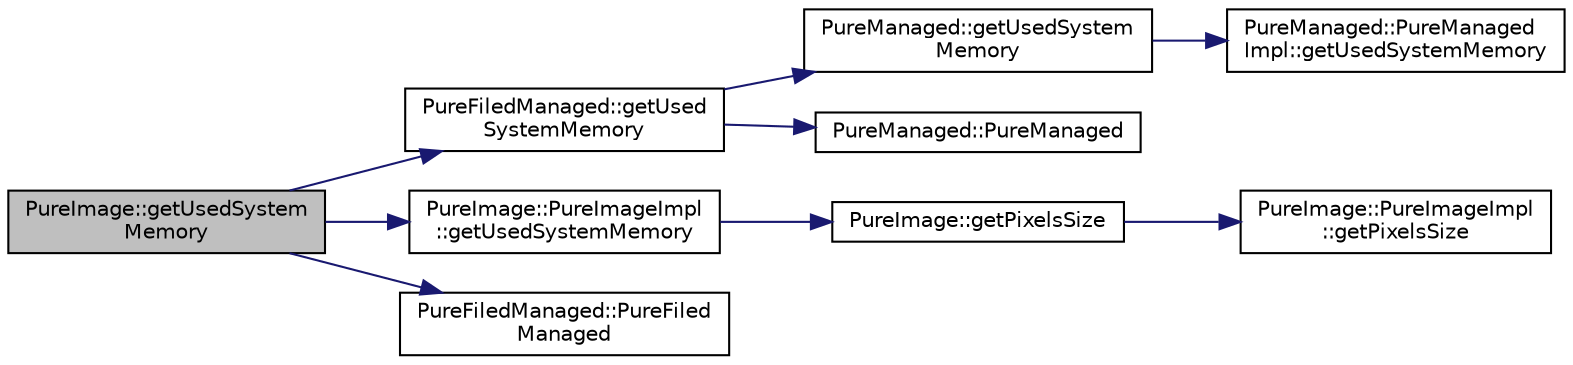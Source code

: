digraph "PureImage::getUsedSystemMemory"
{
 // LATEX_PDF_SIZE
  edge [fontname="Helvetica",fontsize="10",labelfontname="Helvetica",labelfontsize="10"];
  node [fontname="Helvetica",fontsize="10",shape=record];
  rankdir="LR";
  Node1 [label="PureImage::getUsedSystem\lMemory",height=0.2,width=0.4,color="black", fillcolor="grey75", style="filled", fontcolor="black",tooltip="Gets the amount of allocated system memory for this image."];
  Node1 -> Node2 [color="midnightblue",fontsize="10",style="solid",fontname="Helvetica"];
  Node2 [label="PureFiledManaged::getUsed\lSystemMemory",height=0.2,width=0.4,color="black", fillcolor="white", style="filled",URL="$class_pure_filed_managed.html#ad924698687ad93461ea5d58aa7206599",tooltip="Gets the amount of allocated system memory for this managed."];
  Node2 -> Node3 [color="midnightblue",fontsize="10",style="solid",fontname="Helvetica"];
  Node3 [label="PureManaged::getUsedSystem\lMemory",height=0.2,width=0.4,color="black", fillcolor="white", style="filled",URL="$class_pure_managed.html#a65bca7190eb7ab828982b4c4f3651620",tooltip="Gets the amount of allocated system memory for this managed."];
  Node3 -> Node4 [color="midnightblue",fontsize="10",style="solid",fontname="Helvetica"];
  Node4 [label="PureManaged::PureManaged\lImpl::getUsedSystemMemory",height=0.2,width=0.4,color="black", fillcolor="white", style="filled",URL="$class_pure_managed_1_1_pure_managed_impl.html#a3586dd5d6a8543342f7814593d055b46",tooltip="Gets the amount of allocated system memory for this managed."];
  Node2 -> Node5 [color="midnightblue",fontsize="10",style="solid",fontname="Helvetica"];
  Node5 [label="PureManaged::PureManaged",height=0.2,width=0.4,color="black", fillcolor="white", style="filled",URL="$class_pure_managed.html#a054d9ce11a9a8af45d0907569875213e",tooltip=" "];
  Node1 -> Node6 [color="midnightblue",fontsize="10",style="solid",fontname="Helvetica"];
  Node6 [label="PureImage::PureImageImpl\l::getUsedSystemMemory",height=0.2,width=0.4,color="black", fillcolor="white", style="filled",URL="$class_pure_image_1_1_pure_image_impl.html#a544df8aaf356d2ecb6a2b4778a238e85",tooltip=" "];
  Node6 -> Node7 [color="midnightblue",fontsize="10",style="solid",fontname="Helvetica"];
  Node7 [label="PureImage::getPixelsSize",height=0.2,width=0.4,color="black", fillcolor="white", style="filled",URL="$class_pure_image.html#a267cae0d088ce362f0b46c0f0ac2a1ac",tooltip="Gets the size of the array of pixels."];
  Node7 -> Node8 [color="midnightblue",fontsize="10",style="solid",fontname="Helvetica"];
  Node8 [label="PureImage::PureImageImpl\l::getPixelsSize",height=0.2,width=0.4,color="black", fillcolor="white", style="filled",URL="$class_pure_image_1_1_pure_image_impl.html#a863b2b8d26b9d859fa1775f0b8dea50c",tooltip=" "];
  Node1 -> Node9 [color="midnightblue",fontsize="10",style="solid",fontname="Helvetica"];
  Node9 [label="PureFiledManaged::PureFiled\lManaged",height=0.2,width=0.4,color="black", fillcolor="white", style="filled",URL="$class_pure_filed_managed.html#a26bde2d228b825e89738dbc3675e99f4",tooltip=" "];
}
